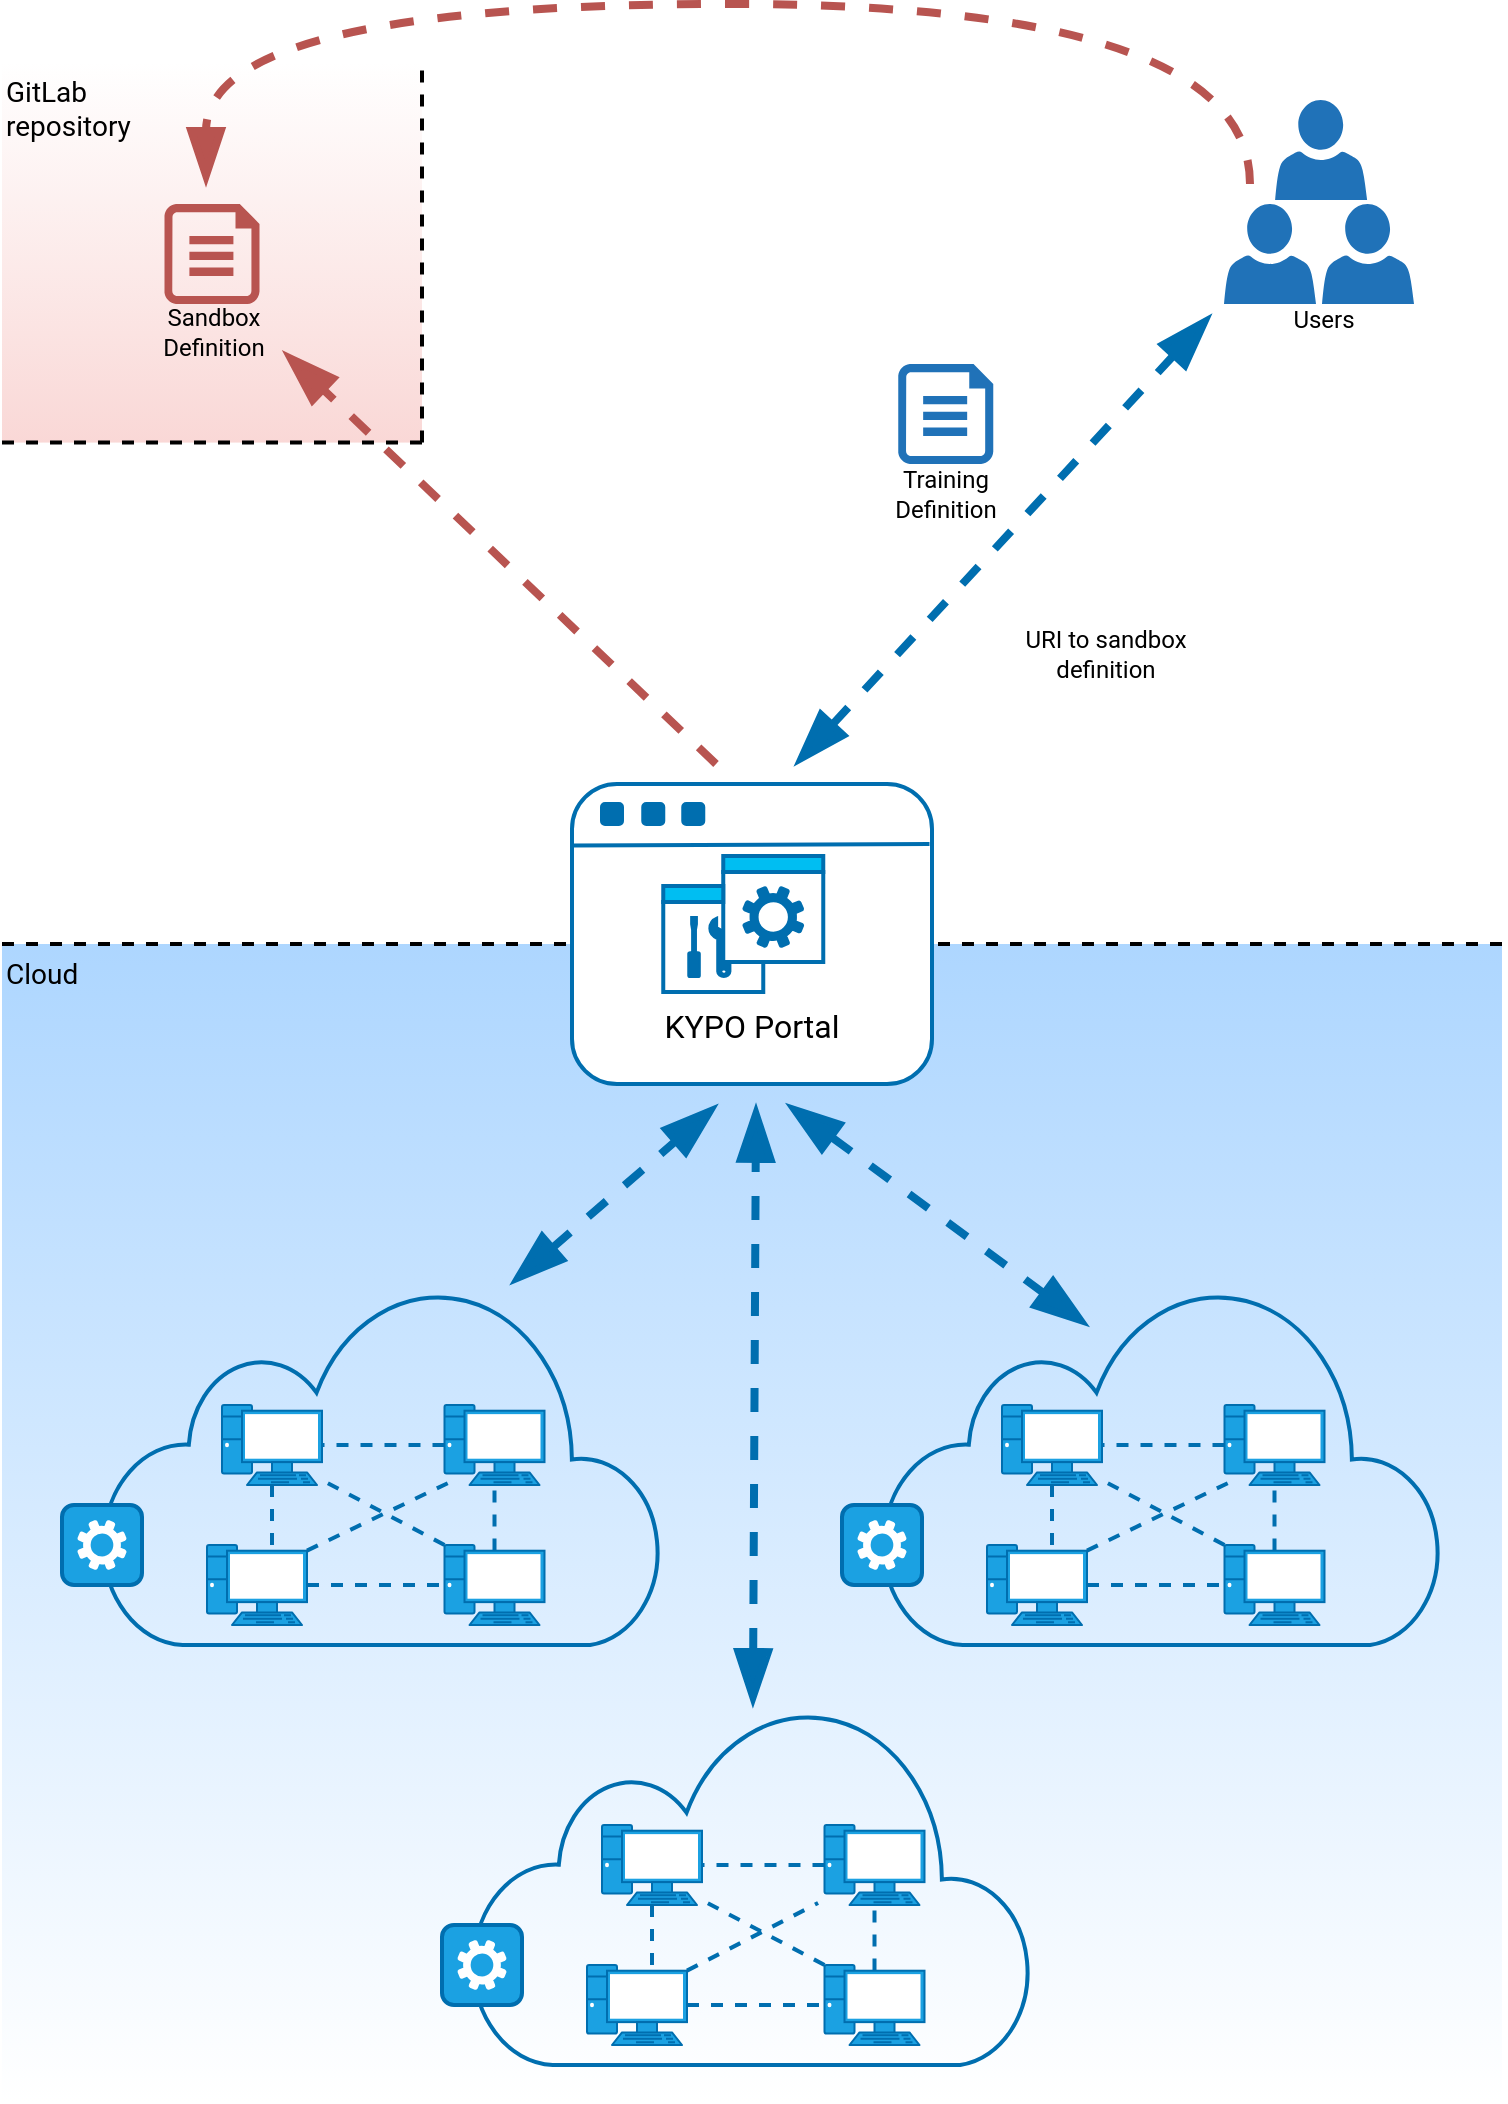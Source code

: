 <mxfile version="13.8.3" type="google"><diagram id="k7UWV9Wz75GrpaN5rDXu" name="Page-1"><mxGraphModel dx="2844" dy="1486" grid="1" gridSize="10" guides="1" tooltips="1" connect="1" arrows="1" fold="1" page="1" pageScale="1" pageWidth="755" pageHeight="1060" math="0" shadow="0"><root><mxCell id="0"/><mxCell id="1" parent="0"/><mxCell id="0Gu6IGr0hCR64KF01Lku-96" value="&lt;div style=&quot;font-size: 14px&quot;&gt;GitLab&lt;br&gt; repository&lt;br style=&quot;font-size: 14px&quot;&gt;&lt;/div&gt;" style="rounded=0;whiteSpace=wrap;html=1;fillColor=#f8cecc;fontSize=14;opacity=80;align=left;verticalAlign=top;gradientColor=#ffffff;strokeColor=none;gradientDirection=north;fontFamily=Roboto;fontSource=https%3A%2F%2Ffonts.googleapis.com%2Fcss%3Ffamily%3DRoboto;" parent="1" vertex="1"><mxGeometry x="2" y="39.29" width="210" height="190" as="geometry"/></mxCell><mxCell id="0Gu6IGr0hCR64KF01Lku-97" value="" style="endArrow=none;html=1;dashed=1;strokeWidth=2;fontSize=14;entryX=1;entryY=0;entryDx=0;entryDy=0;exitX=1;exitY=1;exitDx=0;exitDy=0;fontFamily=Roboto;fontSource=https%3A%2F%2Ffonts.googleapis.com%2Fcss%3Ffamily%3DRoboto;" parent="1" source="0Gu6IGr0hCR64KF01Lku-96" target="0Gu6IGr0hCR64KF01Lku-96" edge="1"><mxGeometry width="50" height="50" relative="1" as="geometry"><mxPoint x="111.38" y="213.85" as="sourcePoint"/><mxPoint x="161.38" y="163.85" as="targetPoint"/></mxGeometry></mxCell><mxCell id="0Gu6IGr0hCR64KF01Lku-59" value="" style="group;fontFamily=Roboto;fontSource=https%3A%2F%2Ffonts.googleapis.com%2Fcss%3Ffamily%3DRoboto;verticalAlign=top;fontSize=14;" parent="1" vertex="1" connectable="0"><mxGeometry x="2" y="480" width="750" height="579" as="geometry"/></mxCell><mxCell id="0Gu6IGr0hCR64KF01Lku-2" value="&lt;div style=&quot;font-size: 14px;&quot; align=&quot;left&quot;&gt;Cloud&lt;/div&gt;" style="rounded=0;whiteSpace=wrap;html=1;strokeColor=none;opacity=80;gradientColor=#ffffff;fillColor=#99CCFF;align=left;verticalAlign=top;fontSize=14;fontFamily=Roboto;fontSource=https%3A%2F%2Ffonts.googleapis.com%2Fcss%3Ffamily%3DRoboto;" parent="0Gu6IGr0hCR64KF01Lku-59" vertex="1"><mxGeometry width="750" height="579" as="geometry"/></mxCell><mxCell id="0Gu6IGr0hCR64KF01Lku-1" value="" style="endArrow=none;html=1;entryX=0;entryY=0;entryDx=0;entryDy=0;strokeWidth=2;dashed=1;exitX=1;exitY=0;exitDx=0;exitDy=0;fontFamily=Roboto;fontSource=https%3A%2F%2Ffonts.googleapis.com%2Fcss%3Ffamily%3DRoboto;" parent="0Gu6IGr0hCR64KF01Lku-59" source="0Gu6IGr0hCR64KF01Lku-2" edge="1"><mxGeometry width="50" height="50" relative="1" as="geometry"><mxPoint x="742.38" y="-75.877" as="sourcePoint"/><mxPoint as="targetPoint"/></mxGeometry></mxCell><mxCell id="0Gu6IGr0hCR64KF01Lku-3" value="" style="html=1;verticalLabelPosition=bottom;align=center;labelBackgroundColor=#ffffff;verticalAlign=top;strokeWidth=2;strokeColor=#006EAF;shadow=0;dashed=0;shape=mxgraph.ios7.icons.cloud;fontColor=#ffffff;fillColor=none;" parent="1" vertex="1"><mxGeometry x="52" y="650.5" width="280" height="180" as="geometry"/></mxCell><mxCell id="0Gu6IGr0hCR64KF01Lku-4" style="rounded=0;orthogonalLoop=1;jettySize=auto;html=1;exitX=0;exitY=0.5;exitDx=0;exitDy=0;exitPerimeter=0;entryX=1;entryY=0.5;entryDx=0;entryDy=0;entryPerimeter=0;dashed=1;endArrow=none;endFill=0;strokeColor=#006EAF;strokeWidth=2;fontColor=#000000;fillColor=#1ba1e2;" parent="1" source="0Gu6IGr0hCR64KF01Lku-5" target="0Gu6IGr0hCR64KF01Lku-10" edge="1"><mxGeometry relative="1" as="geometry"/></mxCell><mxCell id="0Gu6IGr0hCR64KF01Lku-5" value="" style="fontColor=#ffffff;verticalAlign=top;verticalLabelPosition=bottom;labelPosition=center;align=center;html=1;outlineConnect=0;gradientDirection=north;strokeWidth=2;shape=mxgraph.networks.pc;strokeColor=#006EAF;fillColor=#1ba1e2;" parent="1" vertex="1"><mxGeometry x="223.25" y="710.5" width="50" height="40" as="geometry"/></mxCell><mxCell id="0Gu6IGr0hCR64KF01Lku-6" style="rounded=0;orthogonalLoop=1;jettySize=auto;html=1;exitX=1;exitY=0.5;exitDx=0;exitDy=0;exitPerimeter=0;entryX=0;entryY=0.5;entryDx=0;entryDy=0;entryPerimeter=0;dashed=1;endArrow=none;endFill=0;strokeColor=#006EAF;strokeWidth=2;fontColor=#000000;fillColor=#1ba1e2;" parent="1" source="0Gu6IGr0hCR64KF01Lku-8" target="0Gu6IGr0hCR64KF01Lku-13" edge="1"><mxGeometry relative="1" as="geometry"/></mxCell><mxCell id="0Gu6IGr0hCR64KF01Lku-7" style="edgeStyle=none;rounded=0;orthogonalLoop=1;jettySize=auto;html=1;exitX=1;exitY=0.07;exitDx=0;exitDy=0;exitPerimeter=0;dashed=1;endArrow=none;endFill=0;strokeColor=#006EAF;strokeWidth=2;fontColor=#000000;fillColor=#1ba1e2;entryX=0.618;entryY=0.55;entryDx=0;entryDy=0;entryPerimeter=0;" parent="1" source="0Gu6IGr0hCR64KF01Lku-8" target="0Gu6IGr0hCR64KF01Lku-3" edge="1"><mxGeometry relative="1" as="geometry"><mxPoint x="229" y="748.5" as="targetPoint"/></mxGeometry></mxCell><mxCell id="0Gu6IGr0hCR64KF01Lku-8" value="" style="fontColor=#ffffff;verticalAlign=top;verticalLabelPosition=bottom;labelPosition=center;align=center;html=1;outlineConnect=0;gradientDirection=north;strokeWidth=2;shape=mxgraph.networks.pc;strokeColor=#006EAF;fillColor=#1ba1e2;" parent="1" vertex="1"><mxGeometry x="104.5" y="780.5" width="50" height="40" as="geometry"/></mxCell><mxCell id="0Gu6IGr0hCR64KF01Lku-9" style="rounded=0;orthogonalLoop=1;jettySize=auto;html=1;exitX=0.5;exitY=1;exitDx=0;exitDy=0;exitPerimeter=0;entryX=0.65;entryY=0.076;entryDx=0;entryDy=0;entryPerimeter=0;dashed=1;endArrow=none;endFill=0;strokeColor=#006EAF;strokeWidth=2;fontColor=#000000;fillColor=#1ba1e2;" parent="1" source="0Gu6IGr0hCR64KF01Lku-10" target="0Gu6IGr0hCR64KF01Lku-8" edge="1"><mxGeometry relative="1" as="geometry"/></mxCell><mxCell id="0Gu6IGr0hCR64KF01Lku-10" value="" style="fontColor=#ffffff;verticalAlign=top;verticalLabelPosition=bottom;labelPosition=center;align=center;html=1;outlineConnect=0;gradientDirection=north;strokeWidth=2;shape=mxgraph.networks.pc;strokeColor=#006EAF;fillColor=#1ba1e2;" parent="1" vertex="1"><mxGeometry x="112" y="710.5" width="50" height="40" as="geometry"/></mxCell><mxCell id="0Gu6IGr0hCR64KF01Lku-11" style="rounded=0;orthogonalLoop=1;jettySize=auto;html=1;exitX=0.5;exitY=0.07;exitDx=0;exitDy=0;exitPerimeter=0;strokeColor=#006EAF;strokeWidth=2;fontColor=#000000;dashed=1;endArrow=none;endFill=0;fillColor=#1ba1e2;" parent="1" source="0Gu6IGr0hCR64KF01Lku-13" target="0Gu6IGr0hCR64KF01Lku-5" edge="1"><mxGeometry relative="1" as="geometry"/></mxCell><mxCell id="0Gu6IGr0hCR64KF01Lku-12" style="edgeStyle=none;rounded=0;orthogonalLoop=1;jettySize=auto;html=1;exitX=0;exitY=0;exitDx=0;exitDy=0;exitPerimeter=0;dashed=1;endArrow=none;endFill=0;strokeColor=#006EAF;strokeWidth=2;fontColor=#000000;fillColor=#1ba1e2;endSize=13;entryX=0.98;entryY=0.925;entryDx=0;entryDy=0;entryPerimeter=0;" parent="1" source="0Gu6IGr0hCR64KF01Lku-13" target="0Gu6IGr0hCR64KF01Lku-10" edge="1"><mxGeometry relative="1" as="geometry"><mxPoint x="162" y="746.5" as="targetPoint"/></mxGeometry></mxCell><mxCell id="0Gu6IGr0hCR64KF01Lku-13" value="" style="fontColor=#ffffff;verticalAlign=top;verticalLabelPosition=bottom;labelPosition=center;align=center;html=1;outlineConnect=0;gradientDirection=north;strokeWidth=2;shape=mxgraph.networks.pc;strokeColor=#006EAF;fillColor=#1ba1e2;" parent="1" vertex="1"><mxGeometry x="223.25" y="780.5" width="50" height="40" as="geometry"/></mxCell><mxCell id="0Gu6IGr0hCR64KF01Lku-14" value="" style="group" parent="1" vertex="1" connectable="0"><mxGeometry x="32" y="760.5" width="40" height="40" as="geometry"/></mxCell><mxCell id="0Gu6IGr0hCR64KF01Lku-15" value="" style="rounded=1;whiteSpace=wrap;html=1;strokeColor=#006EAF;strokeWidth=2;fillColor=#1ba1e2;fontFamily=Roboto;fontColor=#ffffff;" parent="0Gu6IGr0hCR64KF01Lku-14" vertex="1"><mxGeometry width="40" height="40" as="geometry"/></mxCell><mxCell id="0Gu6IGr0hCR64KF01Lku-16" value="" style="pointerEvents=1;shadow=0;dashed=0;html=1;labelPosition=center;verticalLabelPosition=bottom;verticalAlign=top;outlineConnect=0;align=center;shape=mxgraph.office.concepts.settings;fontFamily=Roboto;strokeColor=#FFFFFF;" parent="0Gu6IGr0hCR64KF01Lku-14" vertex="1"><mxGeometry x="8.185" y="8" width="23.631" height="24" as="geometry"/></mxCell><mxCell id="0Gu6IGr0hCR64KF01Lku-17" value="" style="html=1;verticalLabelPosition=bottom;align=center;labelBackgroundColor=#ffffff;verticalAlign=top;strokeWidth=2;strokeColor=#006EAF;shadow=0;dashed=0;shape=mxgraph.ios7.icons.cloud;fontColor=#ffffff;fillColor=none;" parent="1" vertex="1"><mxGeometry x="237" y="860.5" width="280" height="180" as="geometry"/></mxCell><mxCell id="0Gu6IGr0hCR64KF01Lku-18" style="rounded=0;orthogonalLoop=1;jettySize=auto;html=1;exitX=0;exitY=0.5;exitDx=0;exitDy=0;exitPerimeter=0;entryX=1;entryY=0.5;entryDx=0;entryDy=0;entryPerimeter=0;dashed=1;endArrow=none;endFill=0;strokeColor=#006EAF;strokeWidth=2;fontColor=#000000;fillColor=#1ba1e2;" parent="1" source="0Gu6IGr0hCR64KF01Lku-19" target="0Gu6IGr0hCR64KF01Lku-24" edge="1"><mxGeometry relative="1" as="geometry"/></mxCell><mxCell id="0Gu6IGr0hCR64KF01Lku-19" value="" style="fontColor=#ffffff;verticalAlign=top;verticalLabelPosition=bottom;labelPosition=center;align=center;html=1;outlineConnect=0;gradientDirection=north;strokeWidth=2;shape=mxgraph.networks.pc;strokeColor=#006EAF;fillColor=#1ba1e2;" parent="1" vertex="1"><mxGeometry x="413.25" y="920.5" width="50" height="40" as="geometry"/></mxCell><mxCell id="0Gu6IGr0hCR64KF01Lku-20" style="rounded=0;orthogonalLoop=1;jettySize=auto;html=1;exitX=1;exitY=0.5;exitDx=0;exitDy=0;exitPerimeter=0;entryX=0;entryY=0.5;entryDx=0;entryDy=0;entryPerimeter=0;dashed=1;endArrow=none;endFill=0;strokeColor=#006EAF;strokeWidth=2;fontColor=#000000;fillColor=#1ba1e2;" parent="1" source="0Gu6IGr0hCR64KF01Lku-22" target="0Gu6IGr0hCR64KF01Lku-27" edge="1"><mxGeometry relative="1" as="geometry"/></mxCell><mxCell id="0Gu6IGr0hCR64KF01Lku-21" style="edgeStyle=none;rounded=0;orthogonalLoop=1;jettySize=auto;html=1;exitX=1;exitY=0.07;exitDx=0;exitDy=0;exitPerimeter=0;dashed=1;endArrow=none;endFill=0;strokeColor=#006EAF;strokeWidth=2;fontColor=#000000;fillColor=#1ba1e2;entryX=0.618;entryY=0.55;entryDx=0;entryDy=0;entryPerimeter=0;" parent="1" source="0Gu6IGr0hCR64KF01Lku-22" target="0Gu6IGr0hCR64KF01Lku-17" edge="1"><mxGeometry relative="1" as="geometry"><mxPoint x="419" y="958.5" as="targetPoint"/></mxGeometry></mxCell><mxCell id="0Gu6IGr0hCR64KF01Lku-22" value="" style="fontColor=#ffffff;verticalAlign=top;verticalLabelPosition=bottom;labelPosition=center;align=center;html=1;outlineConnect=0;gradientDirection=north;strokeWidth=2;shape=mxgraph.networks.pc;strokeColor=#006EAF;fillColor=#1ba1e2;" parent="1" vertex="1"><mxGeometry x="294.5" y="990.5" width="50" height="40" as="geometry"/></mxCell><mxCell id="0Gu6IGr0hCR64KF01Lku-23" style="rounded=0;orthogonalLoop=1;jettySize=auto;html=1;exitX=0.5;exitY=1;exitDx=0;exitDy=0;exitPerimeter=0;entryX=0.65;entryY=0.076;entryDx=0;entryDy=0;entryPerimeter=0;dashed=1;endArrow=none;endFill=0;strokeColor=#006EAF;strokeWidth=2;fontColor=#000000;fillColor=#1ba1e2;" parent="1" source="0Gu6IGr0hCR64KF01Lku-24" target="0Gu6IGr0hCR64KF01Lku-22" edge="1"><mxGeometry relative="1" as="geometry"/></mxCell><mxCell id="0Gu6IGr0hCR64KF01Lku-24" value="" style="fontColor=#ffffff;verticalAlign=top;verticalLabelPosition=bottom;labelPosition=center;align=center;html=1;outlineConnect=0;gradientDirection=north;strokeWidth=2;shape=mxgraph.networks.pc;strokeColor=#006EAF;fillColor=#1ba1e2;" parent="1" vertex="1"><mxGeometry x="302" y="920.5" width="50" height="40" as="geometry"/></mxCell><mxCell id="0Gu6IGr0hCR64KF01Lku-25" style="rounded=0;orthogonalLoop=1;jettySize=auto;html=1;exitX=0.5;exitY=0.07;exitDx=0;exitDy=0;exitPerimeter=0;strokeColor=#006EAF;strokeWidth=2;fontColor=#000000;dashed=1;endArrow=none;endFill=0;fillColor=#1ba1e2;" parent="1" source="0Gu6IGr0hCR64KF01Lku-27" target="0Gu6IGr0hCR64KF01Lku-19" edge="1"><mxGeometry relative="1" as="geometry"/></mxCell><mxCell id="0Gu6IGr0hCR64KF01Lku-26" style="edgeStyle=none;rounded=0;orthogonalLoop=1;jettySize=auto;html=1;exitX=0;exitY=0;exitDx=0;exitDy=0;exitPerimeter=0;dashed=1;endArrow=none;endFill=0;strokeColor=#006EAF;strokeWidth=2;fontColor=#000000;fillColor=#1ba1e2;endSize=13;entryX=0.98;entryY=0.925;entryDx=0;entryDy=0;entryPerimeter=0;" parent="1" source="0Gu6IGr0hCR64KF01Lku-27" target="0Gu6IGr0hCR64KF01Lku-24" edge="1"><mxGeometry relative="1" as="geometry"><mxPoint x="352" y="956.5" as="targetPoint"/></mxGeometry></mxCell><mxCell id="0Gu6IGr0hCR64KF01Lku-27" value="" style="fontColor=#ffffff;verticalAlign=top;verticalLabelPosition=bottom;labelPosition=center;align=center;html=1;outlineConnect=0;gradientDirection=north;strokeWidth=2;shape=mxgraph.networks.pc;strokeColor=#006EAF;fillColor=#1ba1e2;" parent="1" vertex="1"><mxGeometry x="413.25" y="990.5" width="50" height="40" as="geometry"/></mxCell><mxCell id="0Gu6IGr0hCR64KF01Lku-28" value="" style="group" parent="1" vertex="1" connectable="0"><mxGeometry x="222" y="970.5" width="40" height="40" as="geometry"/></mxCell><mxCell id="0Gu6IGr0hCR64KF01Lku-29" value="" style="rounded=1;whiteSpace=wrap;html=1;strokeColor=#006EAF;strokeWidth=2;fillColor=#1ba1e2;fontFamily=Roboto;fontColor=#ffffff;" parent="0Gu6IGr0hCR64KF01Lku-28" vertex="1"><mxGeometry width="40" height="40" as="geometry"/></mxCell><mxCell id="0Gu6IGr0hCR64KF01Lku-30" value="" style="pointerEvents=1;shadow=0;dashed=0;html=1;labelPosition=center;verticalLabelPosition=bottom;verticalAlign=top;outlineConnect=0;align=center;shape=mxgraph.office.concepts.settings;fontFamily=Roboto;strokeColor=#FFFFFF;" parent="0Gu6IGr0hCR64KF01Lku-28" vertex="1"><mxGeometry x="8.185" y="8" width="23.631" height="24" as="geometry"/></mxCell><mxCell id="0Gu6IGr0hCR64KF01Lku-45" value="" style="html=1;verticalLabelPosition=bottom;align=center;labelBackgroundColor=#ffffff;verticalAlign=top;strokeWidth=2;strokeColor=#006EAF;shadow=0;dashed=0;shape=mxgraph.ios7.icons.cloud;fontColor=#ffffff;fillColor=none;" parent="1" vertex="1"><mxGeometry x="442" y="650.5" width="280" height="180" as="geometry"/></mxCell><mxCell id="0Gu6IGr0hCR64KF01Lku-46" style="rounded=0;orthogonalLoop=1;jettySize=auto;html=1;exitX=0;exitY=0.5;exitDx=0;exitDy=0;exitPerimeter=0;entryX=1;entryY=0.5;entryDx=0;entryDy=0;entryPerimeter=0;dashed=1;endArrow=none;endFill=0;strokeColor=#006EAF;strokeWidth=2;fontColor=#000000;fillColor=#1ba1e2;" parent="1" source="0Gu6IGr0hCR64KF01Lku-47" target="0Gu6IGr0hCR64KF01Lku-52" edge="1"><mxGeometry relative="1" as="geometry"/></mxCell><mxCell id="0Gu6IGr0hCR64KF01Lku-47" value="" style="fontColor=#ffffff;verticalAlign=top;verticalLabelPosition=bottom;labelPosition=center;align=center;html=1;outlineConnect=0;gradientDirection=north;strokeWidth=2;shape=mxgraph.networks.pc;strokeColor=#006EAF;fillColor=#1ba1e2;" parent="1" vertex="1"><mxGeometry x="613.25" y="710.5" width="50" height="40" as="geometry"/></mxCell><mxCell id="0Gu6IGr0hCR64KF01Lku-48" style="rounded=0;orthogonalLoop=1;jettySize=auto;html=1;exitX=1;exitY=0.5;exitDx=0;exitDy=0;exitPerimeter=0;entryX=0;entryY=0.5;entryDx=0;entryDy=0;entryPerimeter=0;dashed=1;endArrow=none;endFill=0;strokeColor=#006EAF;strokeWidth=2;fontColor=#000000;fillColor=#1ba1e2;" parent="1" source="0Gu6IGr0hCR64KF01Lku-50" target="0Gu6IGr0hCR64KF01Lku-55" edge="1"><mxGeometry relative="1" as="geometry"/></mxCell><mxCell id="0Gu6IGr0hCR64KF01Lku-49" style="edgeStyle=none;rounded=0;orthogonalLoop=1;jettySize=auto;html=1;exitX=1;exitY=0.07;exitDx=0;exitDy=0;exitPerimeter=0;dashed=1;endArrow=none;endFill=0;strokeColor=#006EAF;strokeWidth=2;fontColor=#000000;fillColor=#1ba1e2;entryX=0.618;entryY=0.55;entryDx=0;entryDy=0;entryPerimeter=0;" parent="1" source="0Gu6IGr0hCR64KF01Lku-50" target="0Gu6IGr0hCR64KF01Lku-45" edge="1"><mxGeometry relative="1" as="geometry"><mxPoint x="619" y="748.5" as="targetPoint"/></mxGeometry></mxCell><mxCell id="0Gu6IGr0hCR64KF01Lku-50" value="" style="fontColor=#ffffff;verticalAlign=top;verticalLabelPosition=bottom;labelPosition=center;align=center;html=1;outlineConnect=0;gradientDirection=north;strokeWidth=2;shape=mxgraph.networks.pc;strokeColor=#006EAF;fillColor=#1ba1e2;" parent="1" vertex="1"><mxGeometry x="494.5" y="780.5" width="50" height="40" as="geometry"/></mxCell><mxCell id="0Gu6IGr0hCR64KF01Lku-51" style="rounded=0;orthogonalLoop=1;jettySize=auto;html=1;exitX=0.5;exitY=1;exitDx=0;exitDy=0;exitPerimeter=0;entryX=0.65;entryY=0.076;entryDx=0;entryDy=0;entryPerimeter=0;dashed=1;endArrow=none;endFill=0;strokeColor=#006EAF;strokeWidth=2;fontColor=#000000;fillColor=#1ba1e2;" parent="1" source="0Gu6IGr0hCR64KF01Lku-52" target="0Gu6IGr0hCR64KF01Lku-50" edge="1"><mxGeometry relative="1" as="geometry"/></mxCell><mxCell id="0Gu6IGr0hCR64KF01Lku-52" value="" style="fontColor=#ffffff;verticalAlign=top;verticalLabelPosition=bottom;labelPosition=center;align=center;html=1;outlineConnect=0;gradientDirection=north;strokeWidth=2;shape=mxgraph.networks.pc;strokeColor=#006EAF;fillColor=#1ba1e2;" parent="1" vertex="1"><mxGeometry x="502" y="710.5" width="50" height="40" as="geometry"/></mxCell><mxCell id="0Gu6IGr0hCR64KF01Lku-53" style="rounded=0;orthogonalLoop=1;jettySize=auto;html=1;exitX=0.5;exitY=0.07;exitDx=0;exitDy=0;exitPerimeter=0;strokeColor=#006EAF;strokeWidth=2;fontColor=#000000;dashed=1;endArrow=none;endFill=0;fillColor=#1ba1e2;" parent="1" source="0Gu6IGr0hCR64KF01Lku-55" target="0Gu6IGr0hCR64KF01Lku-47" edge="1"><mxGeometry relative="1" as="geometry"/></mxCell><mxCell id="0Gu6IGr0hCR64KF01Lku-54" style="edgeStyle=none;rounded=0;orthogonalLoop=1;jettySize=auto;html=1;exitX=0;exitY=0;exitDx=0;exitDy=0;exitPerimeter=0;dashed=1;endArrow=none;endFill=0;strokeColor=#006EAF;strokeWidth=2;fontColor=#000000;fillColor=#1ba1e2;endSize=13;entryX=0.98;entryY=0.925;entryDx=0;entryDy=0;entryPerimeter=0;" parent="1" source="0Gu6IGr0hCR64KF01Lku-55" target="0Gu6IGr0hCR64KF01Lku-52" edge="1"><mxGeometry relative="1" as="geometry"><mxPoint x="552" y="746.5" as="targetPoint"/></mxGeometry></mxCell><mxCell id="0Gu6IGr0hCR64KF01Lku-55" value="" style="fontColor=#ffffff;verticalAlign=top;verticalLabelPosition=bottom;labelPosition=center;align=center;html=1;outlineConnect=0;gradientDirection=north;strokeWidth=2;shape=mxgraph.networks.pc;strokeColor=#006EAF;fillColor=#1ba1e2;" parent="1" vertex="1"><mxGeometry x="613.25" y="780.5" width="50" height="40" as="geometry"/></mxCell><mxCell id="0Gu6IGr0hCR64KF01Lku-56" value="" style="group" parent="1" vertex="1" connectable="0"><mxGeometry x="422" y="760.5" width="40" height="40" as="geometry"/></mxCell><mxCell id="0Gu6IGr0hCR64KF01Lku-57" value="" style="rounded=1;whiteSpace=wrap;html=1;strokeColor=#006EAF;strokeWidth=2;fillColor=#1ba1e2;fontFamily=Roboto;fontColor=#ffffff;" parent="0Gu6IGr0hCR64KF01Lku-56" vertex="1"><mxGeometry width="40" height="40" as="geometry"/></mxCell><mxCell id="0Gu6IGr0hCR64KF01Lku-58" value="" style="pointerEvents=1;shadow=0;dashed=0;html=1;labelPosition=center;verticalLabelPosition=bottom;verticalAlign=top;outlineConnect=0;align=center;shape=mxgraph.office.concepts.settings;fontFamily=Roboto;strokeColor=#FFFFFF;" parent="0Gu6IGr0hCR64KF01Lku-56" vertex="1"><mxGeometry x="8.185" y="8" width="23.631" height="24" as="geometry"/></mxCell><mxCell id="0Gu6IGr0hCR64KF01Lku-63" value="&lt;font style=&quot;font-size: 16px&quot;&gt;KYPO Portal&lt;/font&gt;" style="rounded=1;whiteSpace=wrap;html=1;strokeWidth=2;verticalAlign=bottom;spacingBottom=17;fontFamily=Roboto;fontSource=https%3A%2F%2Ffonts.googleapis.com%2Fcss%3Ffamily%3DRoboto;strokeColor=#006EAF;" parent="1" vertex="1"><mxGeometry x="287" y="400" width="180" height="150" as="geometry"/></mxCell><mxCell id="0Gu6IGr0hCR64KF01Lku-64" value="" style="endArrow=none;html=1;strokeWidth=2;exitX=0.002;exitY=0.205;exitDx=0;exitDy=0;exitPerimeter=0;entryX=0.993;entryY=0.2;entryDx=0;entryDy=0;entryPerimeter=0;fontFamily=Roboto;fontSource=https%3A%2F%2Ffonts.googleapis.com%2Fcss%3Ffamily%3DRoboto;strokeColor=#006EAF;" parent="1" source="0Gu6IGr0hCR64KF01Lku-63" target="0Gu6IGr0hCR64KF01Lku-63" edge="1"><mxGeometry width="50" height="50" relative="1" as="geometry"><mxPoint x="232.63" y="520" as="sourcePoint"/><mxPoint x="452.63" y="438" as="targetPoint"/></mxGeometry></mxCell><mxCell id="0Gu6IGr0hCR64KF01Lku-65" value="" style="rounded=0;whiteSpace=wrap;html=1;strokeWidth=2;fontFamily=Roboto;fontSource=https%3A%2F%2Ffonts.googleapis.com%2Fcss%3Ffamily%3DRoboto;strokeColor=#006EAF;" parent="1" vertex="1"><mxGeometry x="332.63" y="459" width="50" height="45" as="geometry"/></mxCell><mxCell id="0Gu6IGr0hCR64KF01Lku-66" value="" style="pointerEvents=1;shadow=0;dashed=0;html=1;labelPosition=center;verticalLabelPosition=bottom;verticalAlign=top;outlineConnect=0;align=center;shape=mxgraph.office.concepts.maintenance;fontColor=#ffffff;fontFamily=Roboto;fontSource=https%3A%2F%2Ffonts.googleapis.com%2Fcss%3Ffamily%3DRoboto;strokeColor=#006EAF;fillColor=#006EAF;" parent="1" vertex="1"><mxGeometry x="345.13" y="466.5" width="25" height="30" as="geometry"/></mxCell><mxCell id="0Gu6IGr0hCR64KF01Lku-67" value="" style="rounded=0;whiteSpace=wrap;html=1;strokeWidth=2;fontFamily=Roboto;fontSource=https%3A%2F%2Ffonts.googleapis.com%2Fcss%3Ffamily%3DRoboto;strokeColor=#006EAF;" parent="1" vertex="1"><mxGeometry x="362.63" y="444" width="50" height="45" as="geometry"/></mxCell><mxCell id="0Gu6IGr0hCR64KF01Lku-68" value="" style="pointerEvents=1;shadow=0;dashed=0;html=1;labelPosition=center;verticalLabelPosition=bottom;verticalAlign=top;outlineConnect=0;align=center;shape=mxgraph.office.concepts.settings;fontColor=#000000;fontFamily=Roboto;fontSource=https%3A%2F%2Ffonts.googleapis.com%2Fcss%3Ffamily%3DRoboto;strokeColor=#006EAF;fillColor=#006EAF;" parent="1" vertex="1"><mxGeometry x="372.63" y="451.5" width="30" height="30" as="geometry"/></mxCell><mxCell id="0Gu6IGr0hCR64KF01Lku-69" value="" style="rounded=0;whiteSpace=wrap;html=1;strokeWidth=2;fontColor=#000000;fillColor=#00BEF2;fontFamily=Roboto;fontSource=https%3A%2F%2Ffonts.googleapis.com%2Fcss%3Ffamily%3DRoboto;strokeColor=#006EAF;" parent="1" vertex="1"><mxGeometry x="362.63" y="436" width="50" height="8" as="geometry"/></mxCell><mxCell id="0Gu6IGr0hCR64KF01Lku-70" value="" style="rounded=0;whiteSpace=wrap;html=1;strokeWidth=2;fontColor=#000000;fillColor=#00BEF2;fontFamily=Roboto;fontSource=https%3A%2F%2Ffonts.googleapis.com%2Fcss%3Ffamily%3DRoboto;strokeColor=#006EAF;" parent="1" vertex="1"><mxGeometry x="332.63" y="451" width="30" height="8" as="geometry"/></mxCell><mxCell id="0Gu6IGr0hCR64KF01Lku-71" value="" style="rounded=1;whiteSpace=wrap;html=1;strokeWidth=2;fontColor=#000000;fontFamily=Roboto;fontSource=https%3A%2F%2Ffonts.googleapis.com%2Fcss%3Ffamily%3DRoboto;strokeColor=#006EAF;fillColor=#006EAF;" parent="1" vertex="1"><mxGeometry x="302" y="410" width="10" height="10" as="geometry"/></mxCell><mxCell id="0Gu6IGr0hCR64KF01Lku-72" value="" style="rounded=1;whiteSpace=wrap;html=1;strokeWidth=2;fontColor=#000000;fontFamily=Roboto;fontSource=https%3A%2F%2Ffonts.googleapis.com%2Fcss%3Ffamily%3DRoboto;strokeColor=#006EAF;fillColor=#006EAF;" parent="1" vertex="1"><mxGeometry x="322.63" y="410" width="10" height="10" as="geometry"/></mxCell><mxCell id="0Gu6IGr0hCR64KF01Lku-73" value="" style="rounded=1;whiteSpace=wrap;html=1;strokeWidth=2;fontColor=#000000;fontFamily=Roboto;fontSource=https%3A%2F%2Ffonts.googleapis.com%2Fcss%3Ffamily%3DRoboto;strokeColor=#006EAF;fillColor=#006EAF;" parent="1" vertex="1"><mxGeometry x="342.63" y="410" width="10" height="10" as="geometry"/></mxCell><mxCell id="0Gu6IGr0hCR64KF01Lku-74" style="edgeStyle=none;rounded=0;orthogonalLoop=1;jettySize=auto;html=1;dashed=1;endArrow=blockThin;endFill=1;endSize=18;strokeWidth=4;fontColor=#000000;startArrow=blockThin;startFill=1;startSize=18;strokeColor=#006EAF;" parent="1" source="0Gu6IGr0hCR64KF01Lku-17" edge="1"><mxGeometry relative="1" as="geometry"><mxPoint x="302" y="700.5" as="sourcePoint"/><mxPoint x="379" y="561" as="targetPoint"/></mxGeometry></mxCell><mxCell id="0Gu6IGr0hCR64KF01Lku-76" style="edgeStyle=none;rounded=0;orthogonalLoop=1;jettySize=auto;html=1;dashed=1;endArrow=blockThin;endFill=1;endSize=18;strokeWidth=4;fontColor=#000000;startArrow=blockThin;startFill=1;startSize=18;strokeColor=#006EAF;fontFamily=Roboto;fontSource=https%3A%2F%2Ffonts.googleapis.com%2Fcss%3Ffamily%3DRoboto;" parent="1" edge="1"><mxGeometry relative="1" as="geometry"><mxPoint x="544.504" y="670.5" as="sourcePoint"/><mxPoint x="395" y="560.5" as="targetPoint"/></mxGeometry></mxCell><mxCell id="0Gu6IGr0hCR64KF01Lku-79" style="edgeStyle=none;rounded=0;orthogonalLoop=1;jettySize=auto;html=1;dashed=1;endArrow=blockThin;endFill=1;endSize=18;strokeWidth=4;fontColor=#000000;startArrow=blockThin;startFill=1;startSize=18;strokeColor=#006EAF;fontFamily=Roboto;fontSource=https%3A%2F%2Ffonts.googleapis.com%2Fcss%3Ffamily%3DRoboto;" parent="1" edge="1"><mxGeometry relative="1" as="geometry"><mxPoint x="257" y="649.5" as="sourcePoint"/><mxPoint x="359" y="561" as="targetPoint"/></mxGeometry></mxCell><mxCell id="0Gu6IGr0hCR64KF01Lku-86" value="Users" style="text;html=1;strokeColor=none;align=center;verticalAlign=middle;whiteSpace=wrap;rounded=0;fontColor=#000000;fontFamily=Roboto;fontSource=https%3A%2F%2Ffonts.googleapis.com%2Fcss%3Ffamily%3DRoboto;" parent="1" vertex="1"><mxGeometry x="627.68" y="158" width="70" height="20" as="geometry"/></mxCell><mxCell id="0Gu6IGr0hCR64KF01Lku-88" value="Sandbox Definition" style="text;html=1;strokeColor=none;align=center;verticalAlign=middle;whiteSpace=wrap;rounded=0;fontColor=#000000;fontFamily=Roboto;fontSource=https%3A%2F%2Ffonts.googleapis.com%2Fcss%3Ffamily%3DRoboto;" parent="1" vertex="1"><mxGeometry x="73.25" y="164.29" width="70" height="20" as="geometry"/></mxCell><mxCell id="0Gu6IGr0hCR64KF01Lku-89" style="edgeStyle=none;rounded=0;orthogonalLoop=1;jettySize=auto;html=1;dashed=1;endArrow=blockThin;endFill=1;endSize=18;strokeWidth=4;fontColor=#000000;startArrow=blockThin;startFill=1;startSize=18;strokeColor=#006EAF;fontFamily=Roboto;fontSource=https%3A%2F%2Ffonts.googleapis.com%2Fcss%3Ffamily%3DRoboto;" parent="1" edge="1"><mxGeometry relative="1" as="geometry"><mxPoint x="399" y="390" as="sourcePoint"/><mxPoint x="606" y="166" as="targetPoint"/></mxGeometry></mxCell><mxCell id="0Gu6IGr0hCR64KF01Lku-87" value="Training &lt;br&gt;Definition" style="text;html=1;strokeColor=none;align=center;verticalAlign=middle;whiteSpace=wrap;rounded=0;fontColor=#000000;fontFamily=Roboto;fontSource=https%3A%2F%2Ffonts.googleapis.com%2Fcss%3Ffamily%3DRoboto;rotation=0;" parent="1" vertex="1"><mxGeometry x="445.75" y="240" width="56.25" height="30" as="geometry"/></mxCell><mxCell id="0Gu6IGr0hCR64KF01Lku-103" value="URI to sandbox &lt;br&gt;definition" style="text;html=1;strokeColor=none;fillColor=none;align=center;verticalAlign=middle;whiteSpace=wrap;rounded=0;fontFamily=Roboto;fontSource=https%3A%2F%2Ffonts.googleapis.com%2Fcss%3Ffamily%3DRoboto;fontSize=12;opacity=80;rotation=0;" parent="1" vertex="1"><mxGeometry x="510" y="320" width="87.5" height="30.53" as="geometry"/></mxCell><mxCell id="0Gu6IGr0hCR64KF01Lku-102" value="" style="shape=image;html=1;verticalAlign=top;verticalLabelPosition=bottom;labelBackgroundColor=#ffffff;imageAspect=0;aspect=fixed;image=https://cdn3.iconfinder.com/data/icons/humano2/128x128/mimetypes/application-x-mswinurl.png;fillColor=#99CCFF;gradientColor=#ffffff;fontFamily=Roboto;fontSource=https%3A%2F%2Ffonts.googleapis.com%2Fcss%3Ffamily%3DRoboto;fontSize=12;opacity=80;align=left;rotation=0;" parent="1" vertex="1"><mxGeometry x="528.75" y="270" width="50" height="50" as="geometry"/></mxCell><mxCell id="4yYb8jp1kInz7i5Q20aF-6" style="edgeStyle=orthogonalEdgeStyle;rounded=0;orthogonalLoop=1;jettySize=auto;html=1;dashed=1;endArrow=blockThin;endFill=1;endSize=18;strokeWidth=4;fontColor=#000000;startArrow=none;startFill=0;startSize=18;strokeColor=#b85450;curved=1;fillColor=#f8cecc;" parent="1" edge="1"><mxGeometry relative="1" as="geometry"><mxPoint x="626" y="100" as="sourcePoint"/><mxPoint x="104" y="100" as="targetPoint"/><Array as="points"><mxPoint x="626" y="10"/><mxPoint x="104" y="10"/></Array></mxGeometry></mxCell><mxCell id="luPqqlsuKsBpizBxmTz0-1" value="" style="pointerEvents=1;shadow=0;dashed=0;html=1;strokeColor=none;labelPosition=center;verticalLabelPosition=bottom;verticalAlign=top;outlineConnect=0;align=center;shape=mxgraph.office.users.user;fillColor=#2072B8;fontFamily=Roboto;fontSource=https%3A%2F%2Ffonts.googleapis.com%2Fcss%3Ffamily%3DRoboto;" parent="1" vertex="1"><mxGeometry x="638.55" y="58" width="46" height="50" as="geometry"/></mxCell><mxCell id="luPqqlsuKsBpizBxmTz0-2" value="" style="pointerEvents=1;shadow=0;dashed=0;html=1;strokeColor=none;labelPosition=center;verticalLabelPosition=bottom;verticalAlign=top;outlineConnect=0;align=center;shape=mxgraph.office.users.user;fillColor=#2072B8;fontFamily=Roboto;fontSource=https%3A%2F%2Ffonts.googleapis.com%2Fcss%3Ffamily%3DRoboto;" parent="1" vertex="1"><mxGeometry x="613" y="110" width="46" height="50" as="geometry"/></mxCell><mxCell id="luPqqlsuKsBpizBxmTz0-3" value="" style="pointerEvents=1;shadow=0;dashed=0;html=1;strokeColor=none;labelPosition=center;verticalLabelPosition=bottom;verticalAlign=top;outlineConnect=0;align=center;shape=mxgraph.office.users.user;fillColor=#2072B8;fontFamily=Roboto;fontSource=https%3A%2F%2Ffonts.googleapis.com%2Fcss%3Ffamily%3DRoboto;" parent="1" vertex="1"><mxGeometry x="662" y="110" width="46" height="50" as="geometry"/></mxCell><mxCell id="1FTOAJv4ZtWfb2CTl3iV-1" value="" style="endArrow=none;html=1;dashed=1;strokeWidth=2;fontSize=14;entryX=1;entryY=1;entryDx=0;entryDy=0;exitX=0;exitY=1;exitDx=0;exitDy=0;fontFamily=Roboto;fontSource=https%3A%2F%2Ffonts.googleapis.com%2Fcss%3Ffamily%3DRoboto;" edge="1" parent="1" source="0Gu6IGr0hCR64KF01Lku-96" target="0Gu6IGr0hCR64KF01Lku-96"><mxGeometry width="50" height="50" relative="1" as="geometry"><mxPoint x="224.5" y="251.79" as="sourcePoint"/><mxPoint x="224.5" y="51.79" as="targetPoint"/></mxGeometry></mxCell><mxCell id="1FTOAJv4ZtWfb2CTl3iV-6" style="edgeStyle=none;rounded=0;orthogonalLoop=1;jettySize=auto;html=1;dashed=1;endArrow=blockThin;endFill=1;endSize=18;strokeWidth=4;fontColor=#000000;startArrow=none;startFill=0;startSize=18;strokeColor=#b85450;fontFamily=Roboto;fontSource=https%3A%2F%2Ffonts.googleapis.com%2Fcss%3Ffamily%3DRoboto;fillColor=#f8cecc;entryX=1;entryY=1;entryDx=0;entryDy=0;" edge="1" parent="1" target="0Gu6IGr0hCR64KF01Lku-88"><mxGeometry relative="1" as="geometry"><mxPoint x="359" y="390" as="sourcePoint"/><mxPoint x="449" y="400" as="targetPoint"/></mxGeometry></mxCell><mxCell id="1FTOAJv4ZtWfb2CTl3iV-10" value="" style="verticalLabelPosition=bottom;html=1;verticalAlign=top;align=center;strokeColor=none;shape=mxgraph.azure.cloud_services_configuration_file;pointerEvents=1;fillColor=#B85450;" vertex="1" parent="1"><mxGeometry x="83.25" y="110" width="47.5" height="50" as="geometry"/></mxCell><mxCell id="1FTOAJv4ZtWfb2CTl3iV-11" value="" style="verticalLabelPosition=bottom;html=1;verticalAlign=top;align=center;strokeColor=none;shape=mxgraph.azure.cloud_services_configuration_file;pointerEvents=1;fillColor=#2072B8;" vertex="1" parent="1"><mxGeometry x="450.13" y="190" width="47.5" height="50" as="geometry"/></mxCell></root></mxGraphModel></diagram></mxfile>
